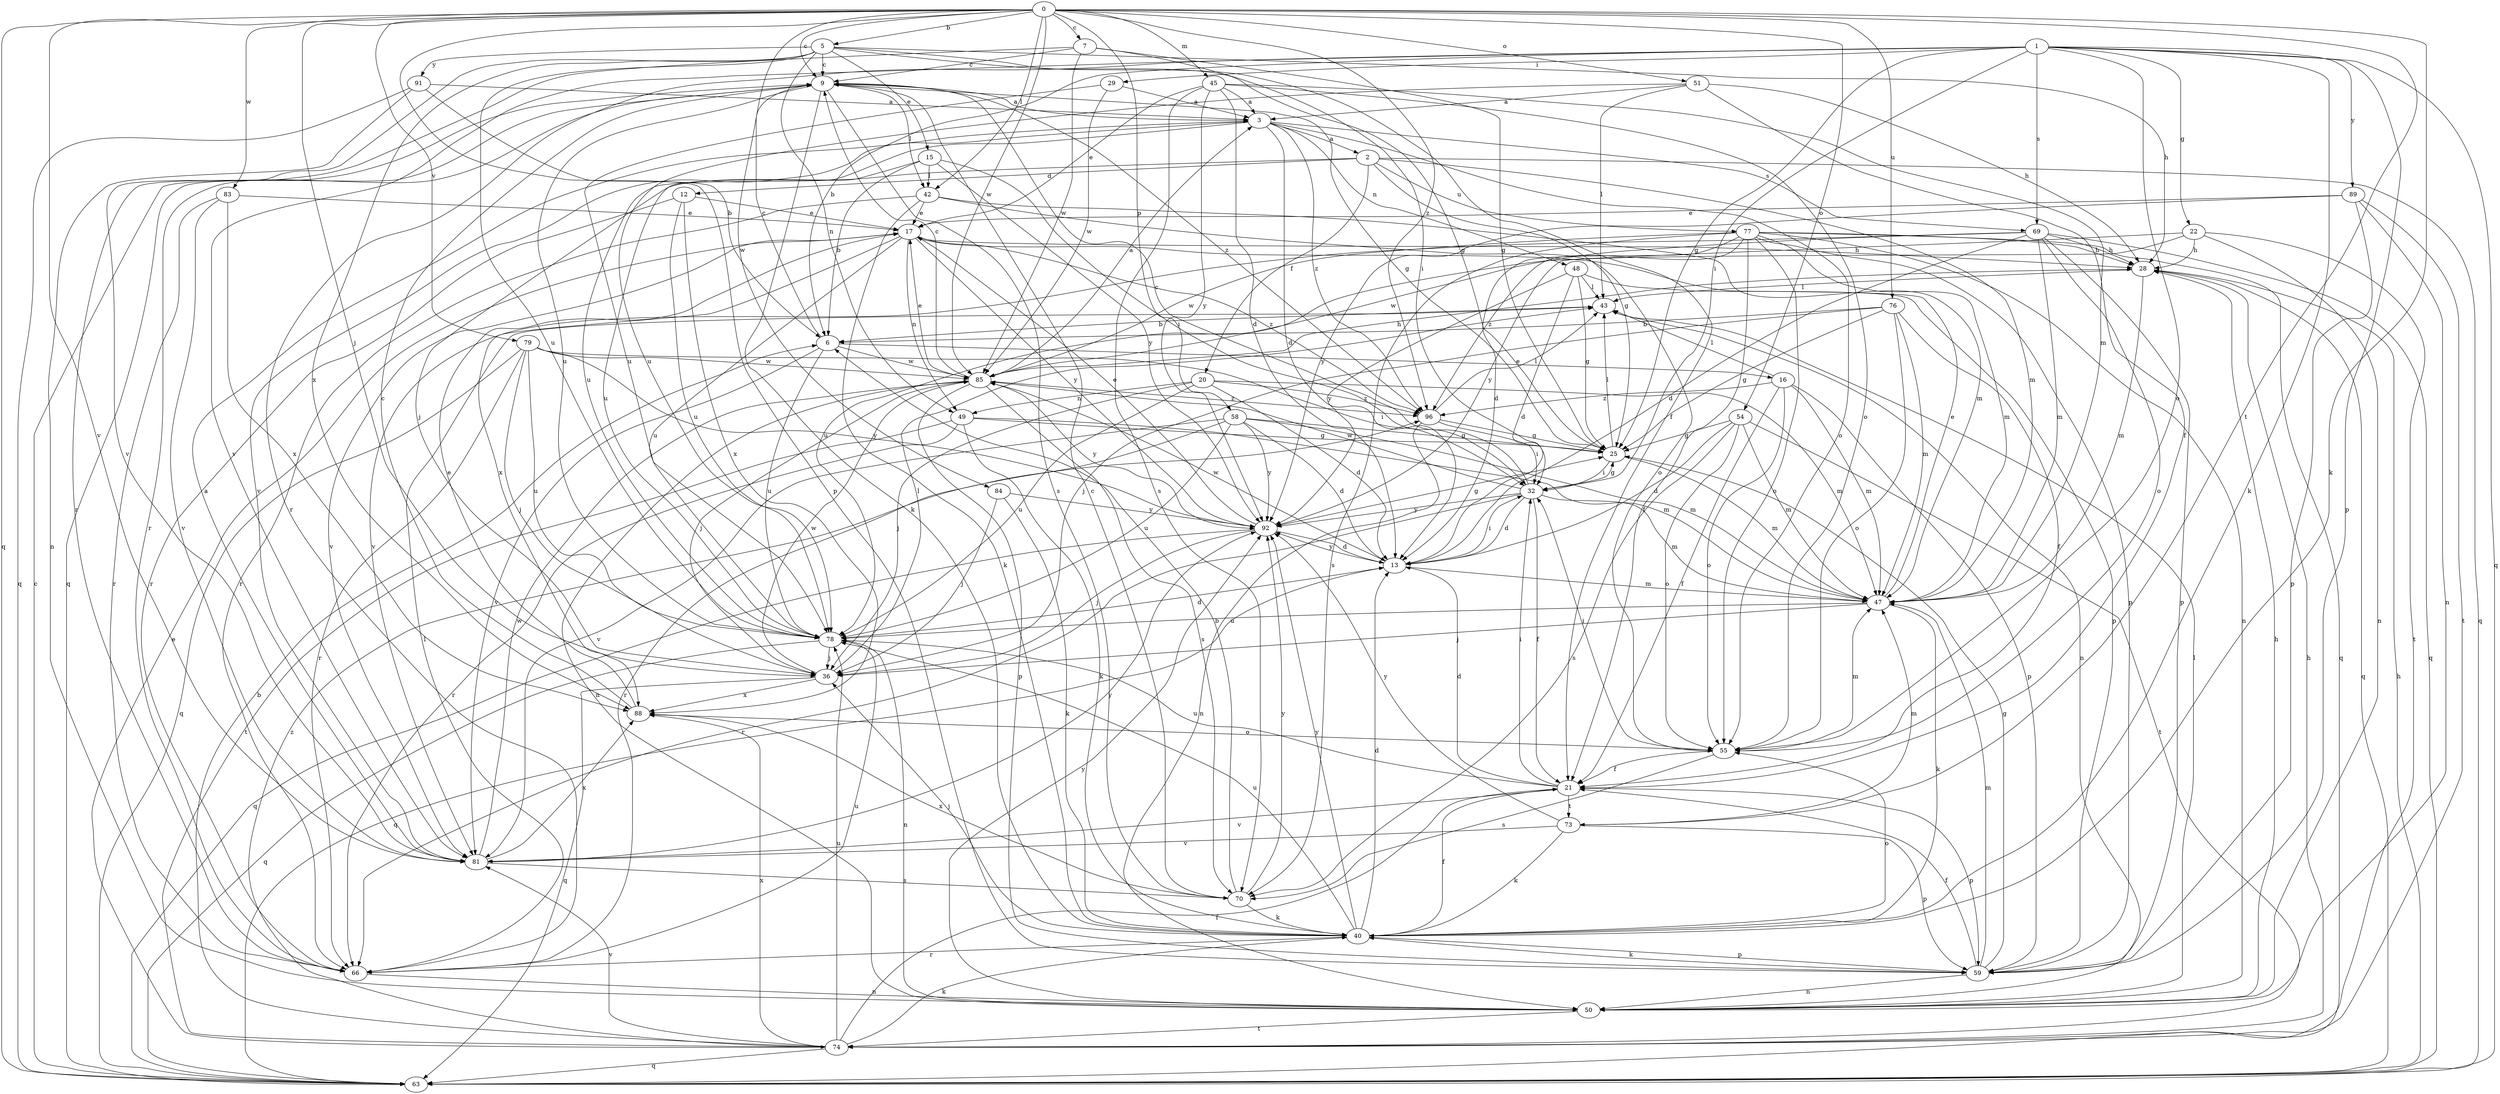 strict digraph  {
0;
1;
2;
3;
5;
6;
7;
9;
12;
13;
15;
16;
17;
20;
21;
22;
25;
28;
29;
32;
36;
40;
42;
43;
45;
47;
48;
49;
50;
51;
54;
55;
58;
59;
63;
66;
69;
70;
73;
74;
76;
77;
78;
79;
81;
83;
84;
85;
88;
89;
91;
92;
96;
0 -> 5  [label=b];
0 -> 7  [label=c];
0 -> 9  [label=c];
0 -> 36  [label=j];
0 -> 40  [label=k];
0 -> 42  [label=l];
0 -> 45  [label=m];
0 -> 51  [label=o];
0 -> 54  [label=o];
0 -> 58  [label=p];
0 -> 59  [label=p];
0 -> 63  [label=q];
0 -> 73  [label=t];
0 -> 76  [label=u];
0 -> 79  [label=v];
0 -> 81  [label=v];
0 -> 83  [label=w];
0 -> 84  [label=w];
0 -> 85  [label=w];
0 -> 96  [label=z];
1 -> 6  [label=b];
1 -> 22  [label=g];
1 -> 25  [label=g];
1 -> 29  [label=i];
1 -> 32  [label=i];
1 -> 40  [label=k];
1 -> 55  [label=o];
1 -> 59  [label=p];
1 -> 63  [label=q];
1 -> 66  [label=r];
1 -> 69  [label=s];
1 -> 81  [label=v];
1 -> 89  [label=y];
2 -> 12  [label=d];
2 -> 20  [label=f];
2 -> 25  [label=g];
2 -> 36  [label=j];
2 -> 47  [label=m];
2 -> 63  [label=q];
2 -> 77  [label=u];
3 -> 2  [label=a];
3 -> 13  [label=d];
3 -> 48  [label=n];
3 -> 55  [label=o];
3 -> 69  [label=s];
3 -> 78  [label=u];
3 -> 81  [label=v];
3 -> 96  [label=z];
5 -> 9  [label=c];
5 -> 15  [label=e];
5 -> 21  [label=f];
5 -> 25  [label=g];
5 -> 28  [label=h];
5 -> 49  [label=n];
5 -> 78  [label=u];
5 -> 81  [label=v];
5 -> 88  [label=x];
5 -> 91  [label=y];
6 -> 9  [label=c];
6 -> 16  [label=e];
6 -> 78  [label=u];
6 -> 81  [label=v];
6 -> 85  [label=w];
7 -> 9  [label=c];
7 -> 25  [label=g];
7 -> 32  [label=i];
7 -> 66  [label=r];
7 -> 85  [label=w];
9 -> 3  [label=a];
9 -> 25  [label=g];
9 -> 40  [label=k];
9 -> 42  [label=l];
9 -> 63  [label=q];
9 -> 66  [label=r];
9 -> 70  [label=s];
9 -> 78  [label=u];
9 -> 96  [label=z];
12 -> 17  [label=e];
12 -> 66  [label=r];
12 -> 78  [label=u];
12 -> 88  [label=x];
13 -> 32  [label=i];
13 -> 47  [label=m];
13 -> 63  [label=q];
13 -> 85  [label=w];
13 -> 92  [label=y];
15 -> 6  [label=b];
15 -> 32  [label=i];
15 -> 42  [label=l];
15 -> 78  [label=u];
15 -> 92  [label=y];
16 -> 21  [label=f];
16 -> 43  [label=l];
16 -> 47  [label=m];
16 -> 55  [label=o];
16 -> 59  [label=p];
16 -> 96  [label=z];
17 -> 28  [label=h];
17 -> 49  [label=n];
17 -> 78  [label=u];
17 -> 81  [label=v];
17 -> 88  [label=x];
17 -> 92  [label=y];
17 -> 96  [label=z];
20 -> 13  [label=d];
20 -> 36  [label=j];
20 -> 47  [label=m];
20 -> 49  [label=n];
20 -> 78  [label=u];
20 -> 96  [label=z];
21 -> 13  [label=d];
21 -> 32  [label=i];
21 -> 59  [label=p];
21 -> 73  [label=t];
21 -> 78  [label=u];
21 -> 81  [label=v];
22 -> 28  [label=h];
22 -> 50  [label=n];
22 -> 74  [label=t];
22 -> 78  [label=u];
22 -> 92  [label=y];
25 -> 32  [label=i];
25 -> 43  [label=l];
25 -> 47  [label=m];
28 -> 43  [label=l];
28 -> 47  [label=m];
28 -> 63  [label=q];
29 -> 3  [label=a];
29 -> 78  [label=u];
29 -> 85  [label=w];
32 -> 9  [label=c];
32 -> 13  [label=d];
32 -> 21  [label=f];
32 -> 25  [label=g];
32 -> 47  [label=m];
32 -> 66  [label=r];
32 -> 85  [label=w];
32 -> 92  [label=y];
36 -> 43  [label=l];
36 -> 63  [label=q];
36 -> 85  [label=w];
36 -> 88  [label=x];
40 -> 13  [label=d];
40 -> 21  [label=f];
40 -> 36  [label=j];
40 -> 55  [label=o];
40 -> 59  [label=p];
40 -> 66  [label=r];
40 -> 78  [label=u];
40 -> 92  [label=y];
42 -> 17  [label=e];
42 -> 40  [label=k];
42 -> 47  [label=m];
42 -> 55  [label=o];
42 -> 66  [label=r];
43 -> 6  [label=b];
43 -> 50  [label=n];
45 -> 3  [label=a];
45 -> 13  [label=d];
45 -> 17  [label=e];
45 -> 47  [label=m];
45 -> 55  [label=o];
45 -> 70  [label=s];
45 -> 92  [label=y];
47 -> 17  [label=e];
47 -> 36  [label=j];
47 -> 40  [label=k];
47 -> 78  [label=u];
48 -> 13  [label=d];
48 -> 25  [label=g];
48 -> 43  [label=l];
48 -> 59  [label=p];
48 -> 92  [label=y];
49 -> 25  [label=g];
49 -> 40  [label=k];
49 -> 47  [label=m];
49 -> 66  [label=r];
49 -> 74  [label=t];
50 -> 28  [label=h];
50 -> 43  [label=l];
50 -> 74  [label=t];
50 -> 92  [label=y];
51 -> 3  [label=a];
51 -> 21  [label=f];
51 -> 28  [label=h];
51 -> 43  [label=l];
51 -> 78  [label=u];
54 -> 13  [label=d];
54 -> 25  [label=g];
54 -> 47  [label=m];
54 -> 55  [label=o];
54 -> 70  [label=s];
54 -> 74  [label=t];
55 -> 21  [label=f];
55 -> 32  [label=i];
55 -> 47  [label=m];
55 -> 70  [label=s];
58 -> 13  [label=d];
58 -> 25  [label=g];
58 -> 47  [label=m];
58 -> 66  [label=r];
58 -> 78  [label=u];
58 -> 81  [label=v];
58 -> 92  [label=y];
59 -> 21  [label=f];
59 -> 25  [label=g];
59 -> 40  [label=k];
59 -> 47  [label=m];
59 -> 50  [label=n];
63 -> 9  [label=c];
63 -> 28  [label=h];
66 -> 43  [label=l];
66 -> 50  [label=n];
66 -> 78  [label=u];
69 -> 13  [label=d];
69 -> 28  [label=h];
69 -> 47  [label=m];
69 -> 55  [label=o];
69 -> 59  [label=p];
69 -> 63  [label=q];
69 -> 81  [label=v];
69 -> 85  [label=w];
70 -> 6  [label=b];
70 -> 9  [label=c];
70 -> 40  [label=k];
70 -> 88  [label=x];
70 -> 92  [label=y];
73 -> 40  [label=k];
73 -> 47  [label=m];
73 -> 59  [label=p];
73 -> 81  [label=v];
73 -> 92  [label=y];
74 -> 6  [label=b];
74 -> 17  [label=e];
74 -> 21  [label=f];
74 -> 28  [label=h];
74 -> 40  [label=k];
74 -> 63  [label=q];
74 -> 78  [label=u];
74 -> 81  [label=v];
74 -> 88  [label=x];
74 -> 96  [label=z];
76 -> 6  [label=b];
76 -> 21  [label=f];
76 -> 25  [label=g];
76 -> 36  [label=j];
76 -> 47  [label=m];
76 -> 55  [label=o];
77 -> 13  [label=d];
77 -> 21  [label=f];
77 -> 28  [label=h];
77 -> 47  [label=m];
77 -> 50  [label=n];
77 -> 55  [label=o];
77 -> 59  [label=p];
77 -> 63  [label=q];
77 -> 70  [label=s];
77 -> 85  [label=w];
77 -> 96  [label=z];
78 -> 13  [label=d];
78 -> 36  [label=j];
78 -> 50  [label=n];
78 -> 63  [label=q];
79 -> 32  [label=i];
79 -> 36  [label=j];
79 -> 63  [label=q];
79 -> 66  [label=r];
79 -> 78  [label=u];
79 -> 85  [label=w];
79 -> 92  [label=y];
81 -> 3  [label=a];
81 -> 70  [label=s];
81 -> 85  [label=w];
81 -> 88  [label=x];
81 -> 92  [label=y];
83 -> 17  [label=e];
83 -> 66  [label=r];
83 -> 81  [label=v];
83 -> 88  [label=x];
84 -> 36  [label=j];
84 -> 40  [label=k];
84 -> 92  [label=y];
85 -> 3  [label=a];
85 -> 9  [label=c];
85 -> 17  [label=e];
85 -> 28  [label=h];
85 -> 36  [label=j];
85 -> 50  [label=n];
85 -> 59  [label=p];
85 -> 70  [label=s];
85 -> 92  [label=y];
85 -> 96  [label=z];
88 -> 9  [label=c];
88 -> 17  [label=e];
88 -> 55  [label=o];
89 -> 17  [label=e];
89 -> 50  [label=n];
89 -> 59  [label=p];
89 -> 74  [label=t];
89 -> 92  [label=y];
91 -> 3  [label=a];
91 -> 6  [label=b];
91 -> 50  [label=n];
91 -> 63  [label=q];
92 -> 13  [label=d];
92 -> 17  [label=e];
92 -> 25  [label=g];
92 -> 36  [label=j];
92 -> 63  [label=q];
96 -> 25  [label=g];
96 -> 32  [label=i];
96 -> 43  [label=l];
96 -> 50  [label=n];
}
